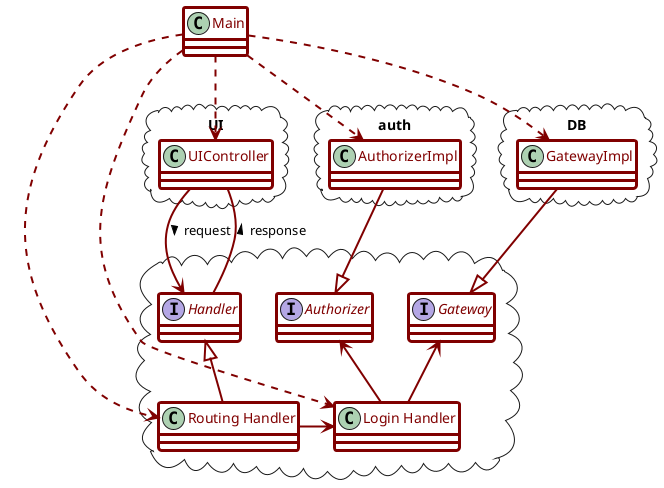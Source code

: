 @startuml

skinparam shadowing false

skinparam class {
  BackgroundColor White
  BorderThickness 3
  ArrowThickness 2
  ArrowColor Maroon
  BorderColor Maroon
  FontColor Maroon
  BorderColor<<boundary>> DarkTurquoise
  FontColor<<boundary>> DarkTurquoise
  BorderColor<<entity>> Green
  FontColor<<entity>> Green
}

package " " <<cloud>> {
class "Routing Handler" as Router
class "Login Handler" as LoginHandler
interface Authorizer
interface Gateway
interface Handler
}

package UI <<cloud>> {
   class UIController
}

package "auth" <<cloud>> {
    class AuthorizerImpl
}

package DB <<cloud>> {
    class GatewayImpl
}

AuthorizerImpl --|> Authorizer
GatewayImpl --|> Gateway
Authorizer <-- LoginHandler
Gateway <-- LoginHandler
Router -> LoginHandler
UIController --> Handler : > request
Handler <|-- Router
UIController -- Handler : < response


UIController -[hidden]> AuthorizerImpl


Main ..> Router
Main ..> AuthorizerImpl
Main ..> GatewayImpl
Main .> LoginHandler
Main .> UIController
@enduml
